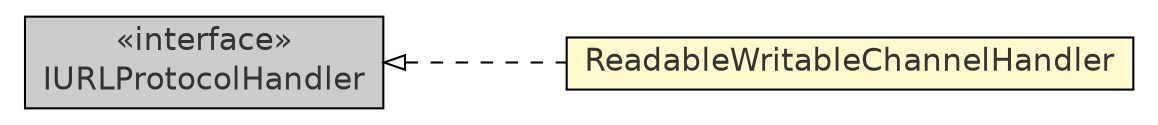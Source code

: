 #!/usr/local/bin/dot
#
# Class diagram 
# Generated by UmlGraph version 4.8 (http://www.spinellis.gr/sw/umlgraph)
#

digraph G {
	edge [fontname="Helvetica",fontsize=10,labelfontname="Helvetica",labelfontsize=10];
	node [fontname="Helvetica",fontsize=10,shape=plaintext];
	rankdir=LR;
	ranksep=1;
	// com.xuggle.xuggler.io.ReadableWritableChannelHandler
	c27556 [label=<<table border="0" cellborder="1" cellspacing="0" cellpadding="2" port="p" bgcolor="lemonChiffon" href="./ReadableWritableChannelHandler.html">
		<tr><td><table border="0" cellspacing="0" cellpadding="1">
			<tr><td> ReadableWritableChannelHandler </td></tr>
		</table></td></tr>
		</table>>, fontname="Helvetica", fontcolor="grey20", fontsize=15.0];
	// com.xuggle.xuggler.io.IURLProtocolHandler
	c27559 [label=<<table border="0" cellborder="1" cellspacing="0" cellpadding="2" port="p" bgcolor="grey80" href="./IURLProtocolHandler.html">
		<tr><td><table border="0" cellspacing="0" cellpadding="1">
			<tr><td> &laquo;interface&raquo; </td></tr>
			<tr><td> IURLProtocolHandler </td></tr>
		</table></td></tr>
		</table>>, fontname="Helvetica", fontcolor="grey20", fontsize=15.0];
	//com.xuggle.xuggler.io.ReadableWritableChannelHandler implements com.xuggle.xuggler.io.IURLProtocolHandler
	c27559:p -> c27556:p [dir=back,arrowtail=empty,style=dashed];
}

